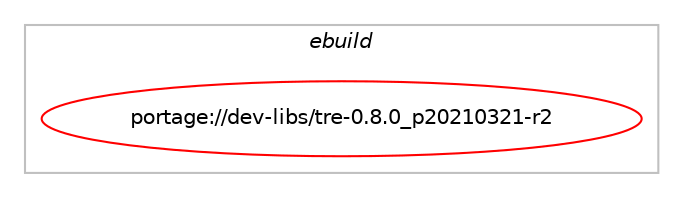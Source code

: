 digraph prolog {

# *************
# Graph options
# *************

newrank=true;
concentrate=true;
compound=true;
graph [rankdir=LR,fontname=Helvetica,fontsize=10,ranksep=1.5];#, ranksep=2.5, nodesep=0.2];
edge  [arrowhead=vee];
node  [fontname=Helvetica,fontsize=10];

# **********
# The ebuild
# **********

subgraph cluster_leftcol {
color=gray;
label=<<i>ebuild</i>>;
id [label="portage://dev-libs/tre-0.8.0_p20210321-r2", color=red, width=4, href="../dev-libs/tre-0.8.0_p20210321-r2.svg"];
}

# ****************
# The dependencies
# ****************

subgraph cluster_midcol {
color=gray;
label=<<i>dependencies</i>>;
subgraph cluster_compile {
fillcolor="#eeeeee";
style=filled;
label=<<i>compile</i>>;
# *** BEGIN UNKNOWN DEPENDENCY TYPE (TODO) ***
# id -> equal(use_conditional_group(positive,agrep,portage://dev-libs/tre-0.8.0_p20210321-r2,[package_dependency(portage://dev-libs/tre-0.8.0_p20210321-r2,install,weak,app-text,agrep,none,[,,],[],[]),package_dependency(portage://dev-libs/tre-0.8.0_p20210321-r2,install,weak,dev-ruby,amatch,none,[,,],[],[]),package_dependency(portage://dev-libs/tre-0.8.0_p20210321-r2,install,weak,app-misc,glimpse,none,[,,],[],[])]))
# *** END UNKNOWN DEPENDENCY TYPE (TODO) ***

# *** BEGIN UNKNOWN DEPENDENCY TYPE (TODO) ***
# id -> equal(use_conditional_group(positive,nls,portage://dev-libs/tre-0.8.0_p20210321-r2,[package_dependency(portage://dev-libs/tre-0.8.0_p20210321-r2,install,no,sys-devel,gettext,none,[,,],[],[])]))
# *** END UNKNOWN DEPENDENCY TYPE (TODO) ***

# *** BEGIN UNKNOWN DEPENDENCY TYPE (TODO) ***
# id -> equal(use_conditional_group(positive,python,portage://dev-libs/tre-0.8.0_p20210321-r2,[use_conditional_group(positive,python_targets_pypy3,portage://dev-libs/tre-0.8.0_p20210321-r2,[package_dependency(portage://dev-libs/tre-0.8.0_p20210321-r2,install,no,dev-python,pypy3,none,[,,],any_same_slot,[])]),use_conditional_group(positive,python_targets_python3_10,portage://dev-libs/tre-0.8.0_p20210321-r2,[package_dependency(portage://dev-libs/tre-0.8.0_p20210321-r2,install,no,dev-lang,python,none,[,,],[slot(3.10)],[])]),use_conditional_group(positive,python_targets_python3_11,portage://dev-libs/tre-0.8.0_p20210321-r2,[package_dependency(portage://dev-libs/tre-0.8.0_p20210321-r2,install,no,dev-lang,python,none,[,,],[slot(3.11)],[])])]))
# *** END UNKNOWN DEPENDENCY TYPE (TODO) ***

}
subgraph cluster_compileandrun {
fillcolor="#eeeeee";
style=filled;
label=<<i>compile and run</i>>;
}
subgraph cluster_run {
fillcolor="#eeeeee";
style=filled;
label=<<i>run</i>>;
# *** BEGIN UNKNOWN DEPENDENCY TYPE (TODO) ***
# id -> equal(use_conditional_group(positive,agrep,portage://dev-libs/tre-0.8.0_p20210321-r2,[package_dependency(portage://dev-libs/tre-0.8.0_p20210321-r2,run,weak,app-text,agrep,none,[,,],[],[]),package_dependency(portage://dev-libs/tre-0.8.0_p20210321-r2,run,weak,dev-ruby,amatch,none,[,,],[],[]),package_dependency(portage://dev-libs/tre-0.8.0_p20210321-r2,run,weak,app-misc,glimpse,none,[,,],[],[])]))
# *** END UNKNOWN DEPENDENCY TYPE (TODO) ***

# *** BEGIN UNKNOWN DEPENDENCY TYPE (TODO) ***
# id -> equal(use_conditional_group(positive,python,portage://dev-libs/tre-0.8.0_p20210321-r2,[use_conditional_group(positive,python_targets_pypy3,portage://dev-libs/tre-0.8.0_p20210321-r2,[package_dependency(portage://dev-libs/tre-0.8.0_p20210321-r2,run,no,dev-python,pypy3,none,[,,],any_same_slot,[])]),use_conditional_group(positive,python_targets_python3_10,portage://dev-libs/tre-0.8.0_p20210321-r2,[package_dependency(portage://dev-libs/tre-0.8.0_p20210321-r2,run,no,dev-lang,python,none,[,,],[slot(3.10)],[])]),use_conditional_group(positive,python_targets_python3_11,portage://dev-libs/tre-0.8.0_p20210321-r2,[package_dependency(portage://dev-libs/tre-0.8.0_p20210321-r2,run,no,dev-lang,python,none,[,,],[slot(3.11)],[])])]))
# *** END UNKNOWN DEPENDENCY TYPE (TODO) ***

}
}

# **************
# The candidates
# **************

subgraph cluster_choices {
rank=same;
color=gray;
label=<<i>candidates</i>>;

}

}
